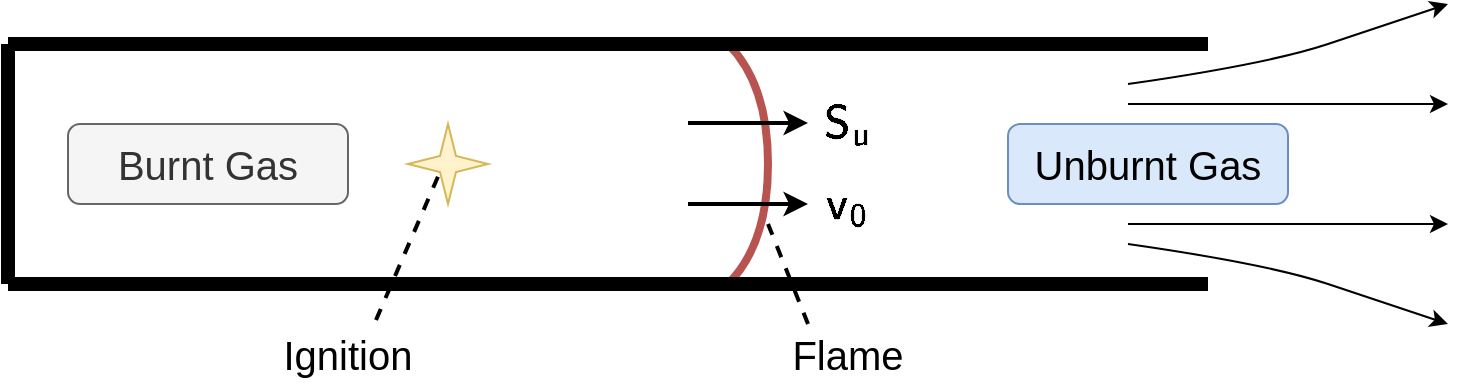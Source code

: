 <mxfile version="14.6.13" type="device"><diagram id="TJ7PrjSpnJp51By_1Z_q" name="Page-1"><mxGraphModel dx="1106" dy="860" grid="1" gridSize="10" guides="1" tooltips="1" connect="1" arrows="1" fold="1" page="1" pageScale="1" pageWidth="827" pageHeight="1169" math="1" shadow="0"><root><mxCell id="0"/><mxCell id="YVoKnF4j2X46k014GlhZ-10" value="setup 2" parent="0"/><mxCell id="YVoKnF4j2X46k014GlhZ-6" value="" style="curved=1;endArrow=classic;html=1;" edge="1" parent="YVoKnF4j2X46k014GlhZ-10"><mxGeometry width="50" height="50" relative="1" as="geometry"><mxPoint x="640" y="260" as="sourcePoint"/><mxPoint x="800" y="220" as="targetPoint"/><Array as="points"><mxPoint x="710" y="250"/><mxPoint x="770" y="230"/></Array></mxGeometry></mxCell><mxCell id="YVoKnF4j2X46k014GlhZ-7" value="" style="curved=1;endArrow=classic;html=1;" edge="1" parent="YVoKnF4j2X46k014GlhZ-10"><mxGeometry width="50" height="50" relative="1" as="geometry"><mxPoint x="640" y="340" as="sourcePoint"/><mxPoint x="800" y="380" as="targetPoint"/><Array as="points"><mxPoint x="710" y="350"/><mxPoint x="770" y="370"/></Array></mxGeometry></mxCell><mxCell id="YVoKnF4j2X46k014GlhZ-8" value="" style="endArrow=classic;html=1;" edge="1" parent="YVoKnF4j2X46k014GlhZ-10"><mxGeometry width="50" height="50" relative="1" as="geometry"><mxPoint x="640" y="270" as="sourcePoint"/><mxPoint x="800" y="270" as="targetPoint"/></mxGeometry></mxCell><mxCell id="YVoKnF4j2X46k014GlhZ-9" value="" style="endArrow=classic;html=1;" edge="1" parent="YVoKnF4j2X46k014GlhZ-10"><mxGeometry width="50" height="50" relative="1" as="geometry"><mxPoint x="640" y="330" as="sourcePoint"/><mxPoint x="800" y="330" as="targetPoint"/></mxGeometry></mxCell><mxCell id="YVoKnF4j2X46k014GlhZ-12" value="&lt;font style=&quot;font-size: 20px&quot;&gt;Burnt Gas&lt;/font&gt;" style="rounded=1;whiteSpace=wrap;html=1;fillColor=#f5f5f5;strokeColor=#666666;fontColor=#333333;" vertex="1" parent="YVoKnF4j2X46k014GlhZ-10"><mxGeometry x="110" y="280" width="140" height="40" as="geometry"/></mxCell><mxCell id="YVoKnF4j2X46k014GlhZ-11" value="&lt;font style=&quot;font-size: 20px&quot;&gt;Unburnt Gas&lt;/font&gt;" style="rounded=1;whiteSpace=wrap;html=1;fillColor=#dae8fc;strokeColor=#6c8ebf;" vertex="1" parent="YVoKnF4j2X46k014GlhZ-10"><mxGeometry x="580" y="280" width="140" height="40" as="geometry"/></mxCell><mxCell id="YVoKnF4j2X46k014GlhZ-5" value="" style="verticalLabelPosition=bottom;verticalAlign=top;html=1;shape=mxgraph.basic.4_point_star_2;dx=0.8;fillColor=#fff2cc;strokeColor=#d6b656;" vertex="1" parent="YVoKnF4j2X46k014GlhZ-10"><mxGeometry x="280" y="280" width="40" height="40" as="geometry"/></mxCell><mxCell id="YVoKnF4j2X46k014GlhZ-14" value="&lt;font style=&quot;font-size: 20px&quot;&gt;Flame&lt;/font&gt;" style="text;html=1;strokeColor=none;fillColor=none;align=center;verticalAlign=middle;whiteSpace=wrap;rounded=0;" vertex="1" parent="YVoKnF4j2X46k014GlhZ-10"><mxGeometry x="460" y="380" width="80" height="30" as="geometry"/></mxCell><mxCell id="YVoKnF4j2X46k014GlhZ-15" value="" style="endArrow=none;dashed=1;html=1;strokeWidth=2;exitX=0.25;exitY=0;exitDx=0;exitDy=0;" edge="1" parent="YVoKnF4j2X46k014GlhZ-10" source="YVoKnF4j2X46k014GlhZ-14"><mxGeometry width="50" height="50" relative="1" as="geometry"><mxPoint x="710" y="450" as="sourcePoint"/><mxPoint x="460" y="330" as="targetPoint"/></mxGeometry></mxCell><mxCell id="YVoKnF4j2X46k014GlhZ-16" value="\(\sf S_u\)" style="text;html=1;strokeColor=none;fillColor=none;align=center;verticalAlign=middle;whiteSpace=wrap;rounded=0;fontSize=20;" vertex="1" parent="YVoKnF4j2X46k014GlhZ-10"><mxGeometry x="480" y="270" width="40" height="20" as="geometry"/></mxCell><mxCell id="YVoKnF4j2X46k014GlhZ-17" value="&lt;font style=&quot;font-size: 20px&quot;&gt;Ignition&lt;/font&gt;" style="text;html=1;strokeColor=none;fillColor=none;align=center;verticalAlign=middle;whiteSpace=wrap;rounded=0;" vertex="1" parent="YVoKnF4j2X46k014GlhZ-10"><mxGeometry x="210" y="380" width="80" height="30" as="geometry"/></mxCell><mxCell id="YVoKnF4j2X46k014GlhZ-18" value="" style="endArrow=none;dashed=1;html=1;strokeWidth=2;exitX=0.675;exitY=-0.067;exitDx=0;exitDy=0;entryX=0.4;entryY=0.6;entryDx=0;entryDy=0;entryPerimeter=0;exitPerimeter=0;" edge="1" parent="YVoKnF4j2X46k014GlhZ-10" source="YVoKnF4j2X46k014GlhZ-17" target="YVoKnF4j2X46k014GlhZ-5"><mxGeometry width="50" height="50" relative="1" as="geometry"><mxPoint x="570" y="450" as="sourcePoint"/><mxPoint x="410" y="330" as="targetPoint"/></mxGeometry></mxCell><mxCell id="YVoKnF4j2X46k014GlhZ-4" value="" style="curved=1;endArrow=none;html=1;endFill=0;strokeWidth=4;fillColor=#f8cecc;strokeColor=#b85450;" edge="1" parent="YVoKnF4j2X46k014GlhZ-10"><mxGeometry width="50" height="50" relative="1" as="geometry"><mxPoint x="440" y="360" as="sourcePoint"/><mxPoint x="440" y="240" as="targetPoint"/><Array as="points"><mxPoint x="460" y="340"/><mxPoint x="460" y="260"/></Array></mxGeometry></mxCell><mxCell id="YVoKnF4j2X46k014GlhZ-13" value="" style="endArrow=classic;html=1;strokeWidth=2;" edge="1" parent="YVoKnF4j2X46k014GlhZ-10"><mxGeometry width="50" height="50" relative="1" as="geometry"><mxPoint x="420" y="279.5" as="sourcePoint"/><mxPoint x="480" y="279.5" as="targetPoint"/></mxGeometry></mxCell><mxCell id="YVoKnF4j2X46k014GlhZ-30" value="\(\sf v_0\)" style="text;html=1;strokeColor=none;fillColor=none;align=center;verticalAlign=middle;whiteSpace=wrap;rounded=0;fontSize=20;" vertex="1" parent="YVoKnF4j2X46k014GlhZ-10"><mxGeometry x="480" y="310" width="40" height="20" as="geometry"/></mxCell><mxCell id="YVoKnF4j2X46k014GlhZ-33" value="" style="endArrow=classic;html=1;strokeWidth=2;" edge="1" parent="YVoKnF4j2X46k014GlhZ-10"><mxGeometry width="50" height="50" relative="1" as="geometry"><mxPoint x="420" y="320" as="sourcePoint"/><mxPoint x="480" y="320" as="targetPoint"/></mxGeometry></mxCell><mxCell id="YVoKnF4j2X46k014GlhZ-19" value="setup 1" parent="0" visible="0"/><mxCell id="YVoKnF4j2X46k014GlhZ-20" value="" style="curved=1;endArrow=none;html=1;endFill=0;strokeWidth=4;fillColor=#f8cecc;strokeColor=#b85450;" edge="1" parent="YVoKnF4j2X46k014GlhZ-19"><mxGeometry width="50" height="50" relative="1" as="geometry"><mxPoint x="370" y="360" as="sourcePoint"/><mxPoint x="370" y="240" as="targetPoint"/><Array as="points"><mxPoint x="350" y="340"/><mxPoint x="350" y="260"/></Array></mxGeometry></mxCell><mxCell id="YVoKnF4j2X46k014GlhZ-21" value="&lt;font style=&quot;font-size: 20px&quot;&gt;Burnt Gas&lt;/font&gt;" style="rounded=1;whiteSpace=wrap;html=1;fillColor=#f5f5f5;strokeColor=#666666;fontColor=#333333;" vertex="1" parent="YVoKnF4j2X46k014GlhZ-19"><mxGeometry x="580" y="280" width="140" height="40" as="geometry"/></mxCell><mxCell id="YVoKnF4j2X46k014GlhZ-22" value="&lt;font style=&quot;font-size: 20px&quot;&gt;Unburnt Gas&lt;/font&gt;" style="rounded=1;whiteSpace=wrap;html=1;fillColor=#dae8fc;strokeColor=#6c8ebf;" vertex="1" parent="YVoKnF4j2X46k014GlhZ-19"><mxGeometry x="110" y="280" width="140" height="40" as="geometry"/></mxCell><mxCell id="YVoKnF4j2X46k014GlhZ-23" value="" style="verticalLabelPosition=bottom;verticalAlign=top;html=1;shape=mxgraph.basic.4_point_star_2;dx=0.8;fillColor=#fff2cc;strokeColor=#d6b656;" vertex="1" parent="YVoKnF4j2X46k014GlhZ-19"><mxGeometry x="430" y="280" width="40" height="40" as="geometry"/></mxCell><mxCell id="YVoKnF4j2X46k014GlhZ-24" value="" style="endArrow=classic;html=1;strokeWidth=2;" edge="1" parent="YVoKnF4j2X46k014GlhZ-19"><mxGeometry width="50" height="50" relative="1" as="geometry"><mxPoint x="380" y="299.5" as="sourcePoint"/><mxPoint x="320" y="299.5" as="targetPoint"/></mxGeometry></mxCell><mxCell id="YVoKnF4j2X46k014GlhZ-25" value="&lt;font style=&quot;font-size: 20px&quot;&gt;Flame&lt;/font&gt;" style="text;html=1;strokeColor=none;fillColor=none;align=center;verticalAlign=middle;whiteSpace=wrap;rounded=0;" vertex="1" parent="YVoKnF4j2X46k014GlhZ-19"><mxGeometry x="260" y="380" width="80" height="30" as="geometry"/></mxCell><mxCell id="YVoKnF4j2X46k014GlhZ-26" value="" style="endArrow=none;dashed=1;html=1;strokeWidth=2;exitX=0.75;exitY=0;exitDx=0;exitDy=0;" edge="1" parent="YVoKnF4j2X46k014GlhZ-19" source="YVoKnF4j2X46k014GlhZ-25"><mxGeometry width="50" height="50" relative="1" as="geometry"><mxPoint x="510" y="450" as="sourcePoint"/><mxPoint x="350" y="330" as="targetPoint"/></mxGeometry></mxCell><mxCell id="YVoKnF4j2X46k014GlhZ-27" value="\(\sf S_u\)" style="text;html=1;strokeColor=none;fillColor=none;align=center;verticalAlign=middle;whiteSpace=wrap;rounded=0;fontSize=20;" vertex="1" parent="YVoKnF4j2X46k014GlhZ-19"><mxGeometry x="380" y="290" width="40" height="20" as="geometry"/></mxCell><mxCell id="YVoKnF4j2X46k014GlhZ-28" value="&lt;font style=&quot;font-size: 20px&quot;&gt;Ignition&lt;/font&gt;" style="text;html=1;strokeColor=none;fillColor=none;align=center;verticalAlign=middle;whiteSpace=wrap;rounded=0;" vertex="1" parent="YVoKnF4j2X46k014GlhZ-19"><mxGeometry x="470" y="380" width="80" height="30" as="geometry"/></mxCell><mxCell id="YVoKnF4j2X46k014GlhZ-29" value="" style="endArrow=none;dashed=1;html=1;strokeWidth=2;exitX=0.25;exitY=0;exitDx=0;exitDy=0;entryX=0.6;entryY=0.6;entryDx=0;entryDy=0;entryPerimeter=0;" edge="1" parent="YVoKnF4j2X46k014GlhZ-19" source="YVoKnF4j2X46k014GlhZ-28" target="YVoKnF4j2X46k014GlhZ-23"><mxGeometry width="50" height="50" relative="1" as="geometry"><mxPoint x="720" y="450" as="sourcePoint"/><mxPoint x="560" y="330" as="targetPoint"/></mxGeometry></mxCell><mxCell id="YVoKnF4j2X46k014GlhZ-34" value="" style="curved=1;endArrow=classic;html=1;" edge="1" parent="YVoKnF4j2X46k014GlhZ-19"><mxGeometry width="50" height="50" relative="1" as="geometry"><mxPoint x="640" y="260" as="sourcePoint"/><mxPoint x="800" y="220" as="targetPoint"/><Array as="points"><mxPoint x="710" y="250"/><mxPoint x="770" y="230"/></Array></mxGeometry></mxCell><mxCell id="YVoKnF4j2X46k014GlhZ-35" value="" style="curved=1;endArrow=classic;html=1;" edge="1" parent="YVoKnF4j2X46k014GlhZ-19"><mxGeometry width="50" height="50" relative="1" as="geometry"><mxPoint x="640" y="340" as="sourcePoint"/><mxPoint x="800" y="380" as="targetPoint"/><Array as="points"><mxPoint x="710" y="350"/><mxPoint x="770" y="370"/></Array></mxGeometry></mxCell><mxCell id="YVoKnF4j2X46k014GlhZ-36" value="" style="endArrow=classic;html=1;" edge="1" parent="YVoKnF4j2X46k014GlhZ-19"><mxGeometry width="50" height="50" relative="1" as="geometry"><mxPoint x="640" y="270" as="sourcePoint"/><mxPoint x="800" y="270" as="targetPoint"/></mxGeometry></mxCell><mxCell id="YVoKnF4j2X46k014GlhZ-37" value="" style="endArrow=classic;html=1;" edge="1" parent="YVoKnF4j2X46k014GlhZ-19"><mxGeometry width="50" height="50" relative="1" as="geometry"><mxPoint x="640" y="330" as="sourcePoint"/><mxPoint x="800" y="330" as="targetPoint"/></mxGeometry></mxCell><mxCell id="1" parent="0"/><mxCell id="YVoKnF4j2X46k014GlhZ-1" value="" style="endArrow=none;html=1;strokeWidth=7;" edge="1" parent="1"><mxGeometry width="50" height="50" relative="1" as="geometry"><mxPoint x="80" y="240" as="sourcePoint"/><mxPoint x="680" y="240" as="targetPoint"/></mxGeometry></mxCell><mxCell id="YVoKnF4j2X46k014GlhZ-2" value="" style="endArrow=none;html=1;strokeWidth=7;" edge="1" parent="1"><mxGeometry width="50" height="50" relative="1" as="geometry"><mxPoint x="80" y="360" as="sourcePoint"/><mxPoint x="680" y="360" as="targetPoint"/></mxGeometry></mxCell><mxCell id="YVoKnF4j2X46k014GlhZ-3" value="" style="endArrow=none;html=1;strokeWidth=7;curved=1;" edge="1" parent="1"><mxGeometry width="50" height="50" relative="1" as="geometry"><mxPoint x="80" y="360" as="sourcePoint"/><mxPoint x="80" y="240" as="targetPoint"/></mxGeometry></mxCell><mxCell id="YVoKnF4j2X46k014GlhZ-38" value="setup 0" parent="0" visible="0"/><mxCell id="YVoKnF4j2X46k014GlhZ-39" value="" style="curved=1;endArrow=none;html=1;endFill=0;strokeWidth=4;fillColor=#f8cecc;strokeColor=#b85450;" edge="1" parent="YVoKnF4j2X46k014GlhZ-38"><mxGeometry width="50" height="50" relative="1" as="geometry"><mxPoint x="480" y="600" as="sourcePoint"/><mxPoint x="240" y="600" as="targetPoint"/><Array as="points"><mxPoint x="320" y="600"/></Array></mxGeometry></mxCell><mxCell id="YVoKnF4j2X46k014GlhZ-40" value="" style="endArrow=classic;html=1;strokeWidth=2;" edge="1" parent="YVoKnF4j2X46k014GlhZ-38"><mxGeometry width="50" height="50" relative="1" as="geometry"><mxPoint x="360" y="540" as="sourcePoint"/><mxPoint x="360" y="589.5" as="targetPoint"/></mxGeometry></mxCell><mxCell id="YVoKnF4j2X46k014GlhZ-41" value="&lt;font style=&quot;font-size: 20px&quot;&gt;Flame&lt;/font&gt;" style="text;html=1;strokeColor=none;fillColor=none;align=center;verticalAlign=middle;whiteSpace=wrap;rounded=0;" vertex="1" parent="YVoKnF4j2X46k014GlhZ-38"><mxGeometry x="150" y="640" width="80" height="30" as="geometry"/></mxCell><mxCell id="YVoKnF4j2X46k014GlhZ-42" value="" style="endArrow=none;dashed=1;html=1;strokeWidth=2;exitX=0.75;exitY=0;exitDx=0;exitDy=0;" edge="1" parent="YVoKnF4j2X46k014GlhZ-38" source="YVoKnF4j2X46k014GlhZ-41"><mxGeometry width="50" height="50" relative="1" as="geometry"><mxPoint x="550" y="740" as="sourcePoint"/><mxPoint x="280" y="600" as="targetPoint"/></mxGeometry></mxCell><mxCell id="YVoKnF4j2X46k014GlhZ-43" value="\(\sf S_u\)" style="text;html=1;strokeColor=none;fillColor=none;align=center;verticalAlign=middle;whiteSpace=wrap;rounded=0;fontSize=20;" vertex="1" parent="YVoKnF4j2X46k014GlhZ-38"><mxGeometry x="340" y="510" width="40" height="20" as="geometry"/></mxCell><mxCell id="YVoKnF4j2X46k014GlhZ-44" value="" style="endArrow=classic;html=1;strokeWidth=2;" edge="1" parent="YVoKnF4j2X46k014GlhZ-38"><mxGeometry width="50" height="50" relative="1" as="geometry"><mxPoint x="400" y="540" as="sourcePoint"/><mxPoint x="400" y="589.5" as="targetPoint"/></mxGeometry></mxCell><mxCell id="YVoKnF4j2X46k014GlhZ-45" value="" style="endArrow=classic;html=1;strokeWidth=2;" edge="1" parent="YVoKnF4j2X46k014GlhZ-38"><mxGeometry width="50" height="50" relative="1" as="geometry"><mxPoint x="440" y="540" as="sourcePoint"/><mxPoint x="440" y="589.5" as="targetPoint"/></mxGeometry></mxCell><mxCell id="YVoKnF4j2X46k014GlhZ-46" value="" style="endArrow=classic;html=1;strokeWidth=2;" edge="1" parent="YVoKnF4j2X46k014GlhZ-38"><mxGeometry width="50" height="50" relative="1" as="geometry"><mxPoint x="320" y="540" as="sourcePoint"/><mxPoint x="320" y="589.5" as="targetPoint"/></mxGeometry></mxCell><mxCell id="YVoKnF4j2X46k014GlhZ-47" value="" style="endArrow=classic;html=1;strokeWidth=2;" edge="1" parent="YVoKnF4j2X46k014GlhZ-38"><mxGeometry width="50" height="50" relative="1" as="geometry"><mxPoint x="280" y="540" as="sourcePoint"/><mxPoint x="280" y="589.5" as="targetPoint"/></mxGeometry></mxCell><mxCell id="YVoKnF4j2X46k014GlhZ-48" value="" style="endArrow=classic;html=1;strokeWidth=2;" edge="1" parent="YVoKnF4j2X46k014GlhZ-38"><mxGeometry width="50" height="50" relative="1" as="geometry"><mxPoint x="359.5" y="659.5" as="sourcePoint"/><mxPoint x="359.5" y="610" as="targetPoint"/></mxGeometry></mxCell><mxCell id="YVoKnF4j2X46k014GlhZ-49" value="" style="endArrow=classic;html=1;strokeWidth=2;" edge="1" parent="YVoKnF4j2X46k014GlhZ-38"><mxGeometry width="50" height="50" relative="1" as="geometry"><mxPoint x="399.5" y="659.5" as="sourcePoint"/><mxPoint x="399.5" y="610" as="targetPoint"/></mxGeometry></mxCell><mxCell id="YVoKnF4j2X46k014GlhZ-50" value="" style="endArrow=classic;html=1;strokeWidth=2;" edge="1" parent="YVoKnF4j2X46k014GlhZ-38"><mxGeometry width="50" height="50" relative="1" as="geometry"><mxPoint x="439.5" y="659.5" as="sourcePoint"/><mxPoint x="439.5" y="610" as="targetPoint"/></mxGeometry></mxCell><mxCell id="YVoKnF4j2X46k014GlhZ-51" value="" style="endArrow=classic;html=1;strokeWidth=2;" edge="1" parent="YVoKnF4j2X46k014GlhZ-38"><mxGeometry width="50" height="50" relative="1" as="geometry"><mxPoint x="319.5" y="659.5" as="sourcePoint"/><mxPoint x="319.5" y="610" as="targetPoint"/></mxGeometry></mxCell><mxCell id="YVoKnF4j2X46k014GlhZ-52" value="" style="endArrow=classic;html=1;strokeWidth=2;" edge="1" parent="YVoKnF4j2X46k014GlhZ-38"><mxGeometry width="50" height="50" relative="1" as="geometry"><mxPoint x="279.5" y="659.5" as="sourcePoint"/><mxPoint x="279.5" y="610" as="targetPoint"/></mxGeometry></mxCell><mxCell id="YVoKnF4j2X46k014GlhZ-53" value="\(\sf v_0\)" style="text;html=1;strokeColor=none;fillColor=none;align=center;verticalAlign=middle;whiteSpace=wrap;rounded=0;fontSize=20;" vertex="1" parent="YVoKnF4j2X46k014GlhZ-38"><mxGeometry x="340" y="680" width="40" height="20" as="geometry"/></mxCell></root></mxGraphModel></diagram></mxfile>